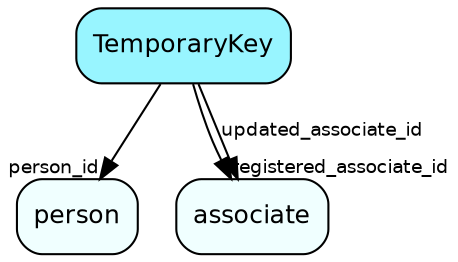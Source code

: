 digraph TemporaryKey  {
node [shape = box style="rounded, filled" fontname = "Helvetica" fontsize = "12" ]
edge [fontname = "Helvetica" fontsize = "9"]

TemporaryKey[fillcolor = "cadetblue1"]
person[fillcolor = "azure1"]
associate[fillcolor = "azure1"]
TemporaryKey -> person [headlabel = "person_id"]
TemporaryKey -> associate [headlabel = "registered_associate_id"]
TemporaryKey -> associate [label = "updated_associate_id"]
}
